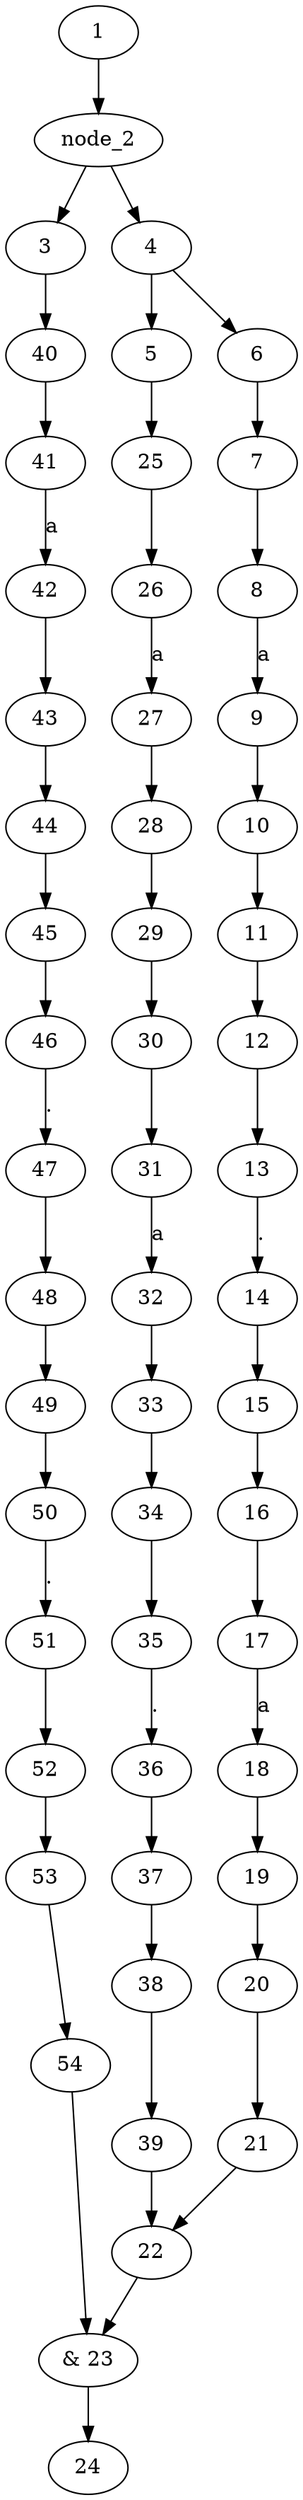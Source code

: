 digraph G {
	node_1 [label="1"]
		node_1 -> node_2
		node_2 -> node_3
		node_2 -> node_4
	node_4 [label="4"]
		node_4 -> node_5
		node_4 -> node_6
	node_6 [label="6"]
		node_6 -> node_7
	node_7 [label="7"]
		node_7 -> node_8
	node_8 [label="8"]
		node_8 -> node_9[label = "a"]
	node_9 [label="9"]
		node_9 -> node_10
	node_10 [label="10"]
		node_10 -> node_11
	node_11 [label="11"]
		node_11 -> node_12
	node_12 [label="12"]
		node_12 -> node_13
	node_13 [label="13"]
		node_13 -> node_14[label = "."]
	node_14 [label="14"]
		node_14 -> node_15
	node_15 [label="15"]
		node_15 -> node_16
	node_16 [label="16"]
		node_16 -> node_17
	node_17 [label="17"]
		node_17 -> node_18[label = "a"]
	node_18 [label="18"]
		node_18 -> node_19
	node_19 [label="19"]
		node_19 -> node_20
	node_20 [label="20"]
		node_20 -> node_21
	node_21 [label="21"]
		node_21 -> node_22
	node_22 [label="22"]
		node_22 -> node_23
	node_23 [label="& 23"]
		node_23 -> node_24
	node_24 [label="24"]
	node_5 [label="5"]
		node_5 -> node_25
	node_25 [label="25"]
		node_25 -> node_26
	node_26 [label="26"]
		node_26 -> node_27[label = "a"]
	node_27 [label="27"]
		node_27 -> node_28
	node_28 [label="28"]
		node_28 -> node_29
	node_29 [label="29"]
		node_29 -> node_30
	node_30 [label="30"]
		node_30 -> node_31
	node_31 [label="31"]
		node_31 -> node_32[label = "a"]
	node_32 [label="32"]
		node_32 -> node_33
	node_33 [label="33"]
		node_33 -> node_34
	node_34 [label="34"]
		node_34 -> node_35
	node_35 [label="35"]
		node_35 -> node_36[label = "."]
	node_36 [label="36"]
		node_36 -> node_37
	node_37 [label="37"]
		node_37 -> node_38
	node_38 [label="38"]
		node_38 -> node_39
	node_39 [label="39"]
		node_39 -> node_22
	node_3 [label="3"]
		node_3 -> node_40
	node_40 [label="40"]
		node_40 -> node_41
	node_41 [label="41"]
		node_41 -> node_42[label = "a"]
	node_42 [label="42"]
		node_42 -> node_43
	node_43 [label="43"]
		node_43 -> node_44
	node_44 [label="44"]
		node_44 -> node_45
	node_45 [label="45"]
		node_45 -> node_46
	node_46 [label="46"]
		node_46 -> node_47[label = "."]
	node_47 [label="47"]
		node_47 -> node_48
	node_48 [label="48"]
		node_48 -> node_49
	node_49 [label="49"]
		node_49 -> node_50
	node_50 [label="50"]
		node_50 -> node_51[label = "."]
	node_51 [label="51"]
		node_51 -> node_52
	node_52 [label="52"]
		node_52 -> node_53
	node_53 [label="53"]
		node_53 -> node_54
	node_54 [label="54"]
		node_54 -> node_23
}
